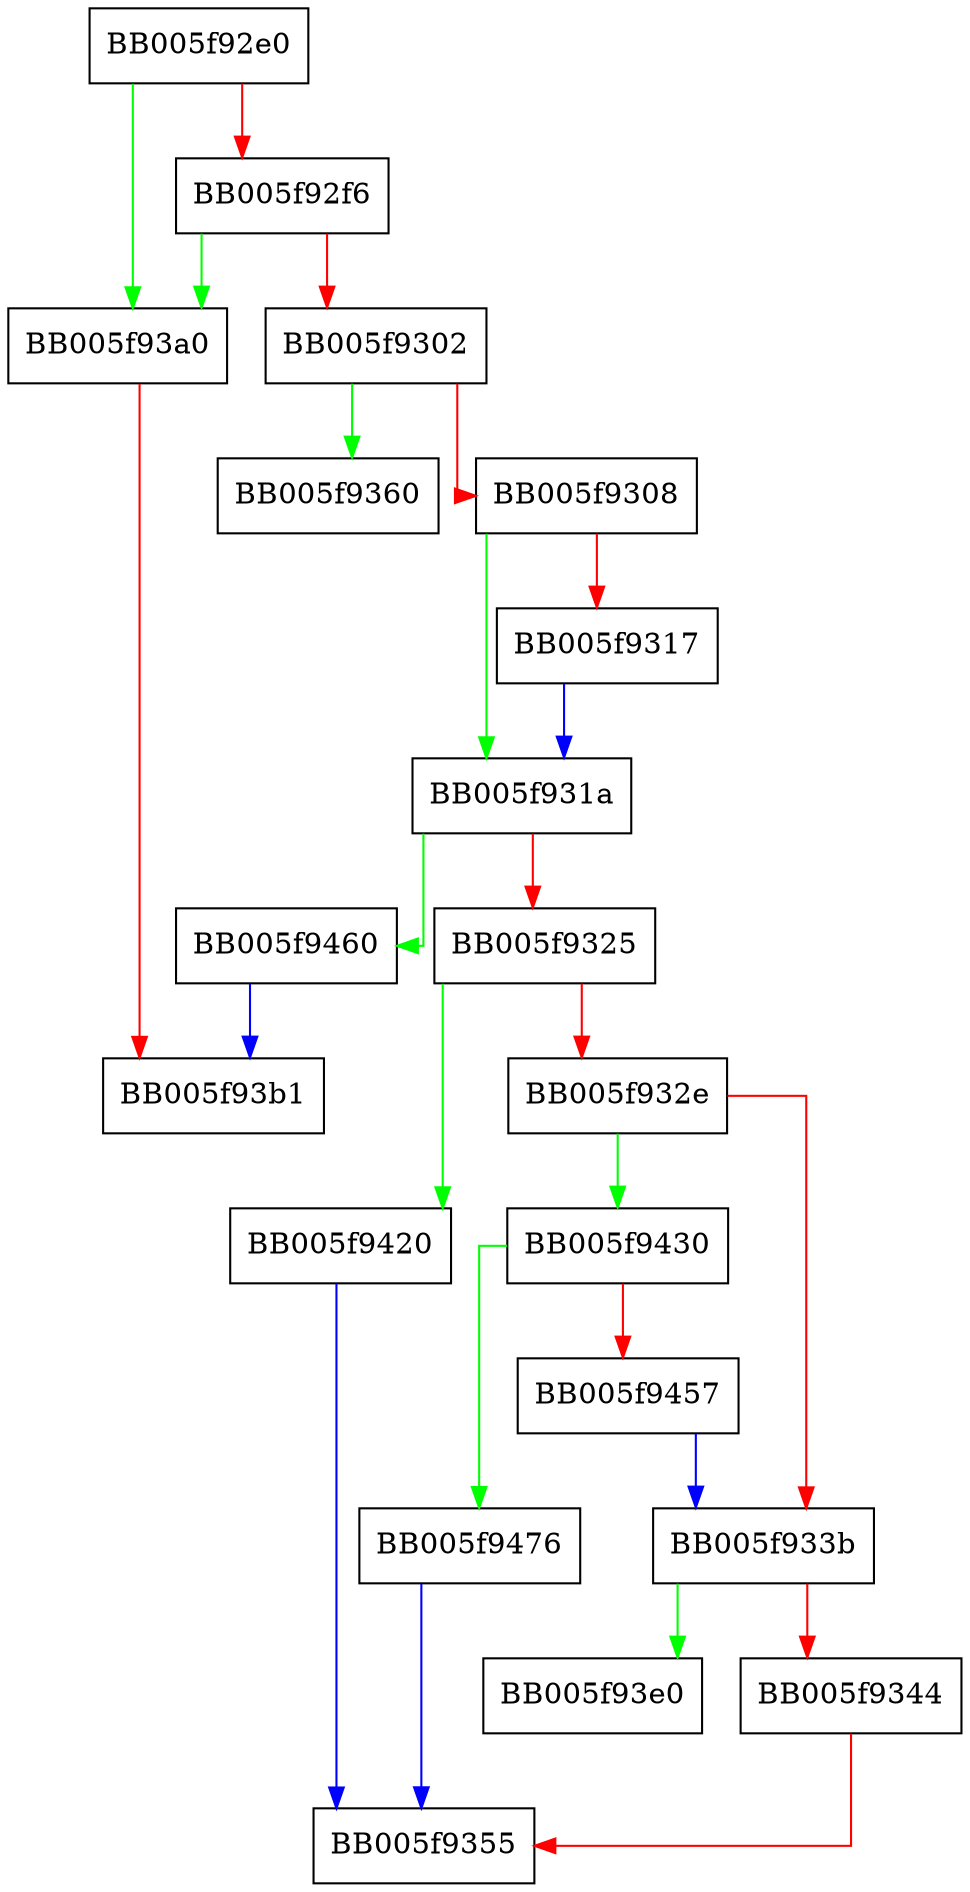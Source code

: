 digraph OSSL_PARAM_get_octet_string {
  node [shape="box"];
  graph [splines=ortho];
  BB005f92e0 -> BB005f93a0 [color="green"];
  BB005f92e0 -> BB005f92f6 [color="red"];
  BB005f92f6 -> BB005f93a0 [color="green"];
  BB005f92f6 -> BB005f9302 [color="red"];
  BB005f9302 -> BB005f9360 [color="green"];
  BB005f9302 -> BB005f9308 [color="red"];
  BB005f9308 -> BB005f931a [color="green"];
  BB005f9308 -> BB005f9317 [color="red"];
  BB005f9317 -> BB005f931a [color="blue"];
  BB005f931a -> BB005f9460 [color="green"];
  BB005f931a -> BB005f9325 [color="red"];
  BB005f9325 -> BB005f9420 [color="green"];
  BB005f9325 -> BB005f932e [color="red"];
  BB005f932e -> BB005f9430 [color="green"];
  BB005f932e -> BB005f933b [color="red"];
  BB005f933b -> BB005f93e0 [color="green"];
  BB005f933b -> BB005f9344 [color="red"];
  BB005f9344 -> BB005f9355 [color="red"];
  BB005f93a0 -> BB005f93b1 [color="red"];
  BB005f9420 -> BB005f9355 [color="blue"];
  BB005f9430 -> BB005f9476 [color="green"];
  BB005f9430 -> BB005f9457 [color="red"];
  BB005f9457 -> BB005f933b [color="blue"];
  BB005f9460 -> BB005f93b1 [color="blue"];
  BB005f9476 -> BB005f9355 [color="blue"];
}